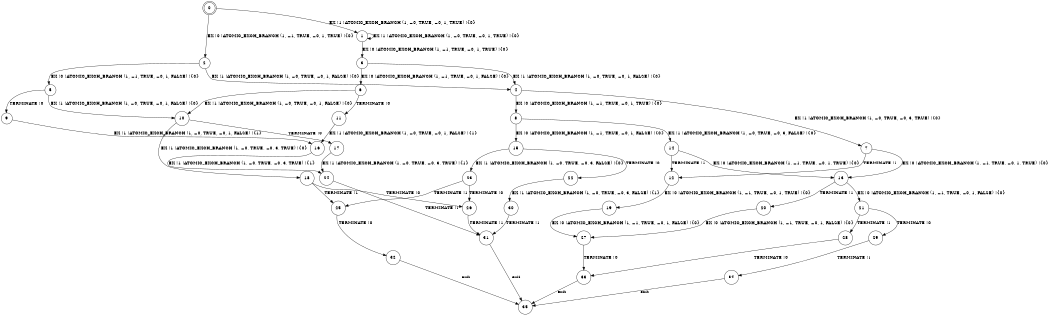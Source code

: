 digraph BCG {
size = "7, 10.5";
center = TRUE;
node [shape = circle];
0 [peripheries = 2];
0 -> 1 [label = "EX !1 !ATOMIC_EXCH_BRANCH (1, +0, TRUE, +0, 1, TRUE) !{0}"];
0 -> 2 [label = "EX !0 !ATOMIC_EXCH_BRANCH (1, +1, TRUE, +0, 1, TRUE) !{0}"];
1 -> 3 [label = "EX !0 !ATOMIC_EXCH_BRANCH (1, +1, TRUE, +0, 1, TRUE) !{0}"];
1 -> 1 [label = "EX !1 !ATOMIC_EXCH_BRANCH (1, +0, TRUE, +0, 1, TRUE) !{0}"];
2 -> 4 [label = "EX !1 !ATOMIC_EXCH_BRANCH (1, +0, TRUE, +0, 1, FALSE) !{0}"];
2 -> 5 [label = "EX !0 !ATOMIC_EXCH_BRANCH (1, +1, TRUE, +0, 1, FALSE) !{0}"];
3 -> 4 [label = "EX !1 !ATOMIC_EXCH_BRANCH (1, +0, TRUE, +0, 1, FALSE) !{0}"];
3 -> 6 [label = "EX !0 !ATOMIC_EXCH_BRANCH (1, +1, TRUE, +0, 1, FALSE) !{0}"];
4 -> 7 [label = "EX !1 !ATOMIC_EXCH_BRANCH (1, +0, TRUE, +0, 3, TRUE) !{0}"];
4 -> 8 [label = "EX !0 !ATOMIC_EXCH_BRANCH (1, +1, TRUE, +0, 1, TRUE) !{0}"];
5 -> 9 [label = "TERMINATE !0"];
5 -> 10 [label = "EX !1 !ATOMIC_EXCH_BRANCH (1, +0, TRUE, +0, 1, FALSE) !{0}"];
6 -> 11 [label = "TERMINATE !0"];
6 -> 10 [label = "EX !1 !ATOMIC_EXCH_BRANCH (1, +0, TRUE, +0, 1, FALSE) !{0}"];
7 -> 12 [label = "TERMINATE !1"];
7 -> 13 [label = "EX !0 !ATOMIC_EXCH_BRANCH (1, +1, TRUE, +0, 1, TRUE) !{0}"];
8 -> 14 [label = "EX !1 !ATOMIC_EXCH_BRANCH (1, +0, TRUE, +0, 3, FALSE) !{0}"];
8 -> 15 [label = "EX !0 !ATOMIC_EXCH_BRANCH (1, +1, TRUE, +0, 1, FALSE) !{0}"];
9 -> 16 [label = "EX !1 !ATOMIC_EXCH_BRANCH (1, +0, TRUE, +0, 1, FALSE) !{1}"];
10 -> 17 [label = "TERMINATE !0"];
10 -> 18 [label = "EX !1 !ATOMIC_EXCH_BRANCH (1, +0, TRUE, +0, 3, TRUE) !{0}"];
11 -> 16 [label = "EX !1 !ATOMIC_EXCH_BRANCH (1, +0, TRUE, +0, 1, FALSE) !{1}"];
12 -> 19 [label = "EX !0 !ATOMIC_EXCH_BRANCH (1, +1, TRUE, +0, 1, TRUE) !{0}"];
13 -> 20 [label = "TERMINATE !1"];
13 -> 21 [label = "EX !0 !ATOMIC_EXCH_BRANCH (1, +1, TRUE, +0, 1, FALSE) !{0}"];
14 -> 12 [label = "TERMINATE !1"];
14 -> 13 [label = "EX !0 !ATOMIC_EXCH_BRANCH (1, +1, TRUE, +0, 1, TRUE) !{0}"];
15 -> 22 [label = "TERMINATE !0"];
15 -> 23 [label = "EX !1 !ATOMIC_EXCH_BRANCH (1, +0, TRUE, +0, 3, FALSE) !{0}"];
16 -> 24 [label = "EX !1 !ATOMIC_EXCH_BRANCH (1, +0, TRUE, +0, 3, TRUE) !{1}"];
17 -> 24 [label = "EX !1 !ATOMIC_EXCH_BRANCH (1, +0, TRUE, +0, 3, TRUE) !{1}"];
18 -> 25 [label = "TERMINATE !1"];
18 -> 26 [label = "TERMINATE !0"];
19 -> 27 [label = "EX !0 !ATOMIC_EXCH_BRANCH (1, +1, TRUE, +0, 1, FALSE) !{0}"];
20 -> 27 [label = "EX !0 !ATOMIC_EXCH_BRANCH (1, +1, TRUE, +0, 1, FALSE) !{0}"];
21 -> 28 [label = "TERMINATE !1"];
21 -> 29 [label = "TERMINATE !0"];
22 -> 30 [label = "EX !1 !ATOMIC_EXCH_BRANCH (1, +0, TRUE, +0, 3, FALSE) !{1}"];
23 -> 25 [label = "TERMINATE !1"];
23 -> 26 [label = "TERMINATE !0"];
24 -> 31 [label = "TERMINATE !1"];
25 -> 32 [label = "TERMINATE !0"];
26 -> 31 [label = "TERMINATE !1"];
27 -> 33 [label = "TERMINATE !0"];
28 -> 33 [label = "TERMINATE !0"];
29 -> 34 [label = "TERMINATE !1"];
30 -> 31 [label = "TERMINATE !1"];
31 -> 35 [label = "exit"];
32 -> 35 [label = "exit"];
33 -> 35 [label = "exit"];
34 -> 35 [label = "exit"];
}
